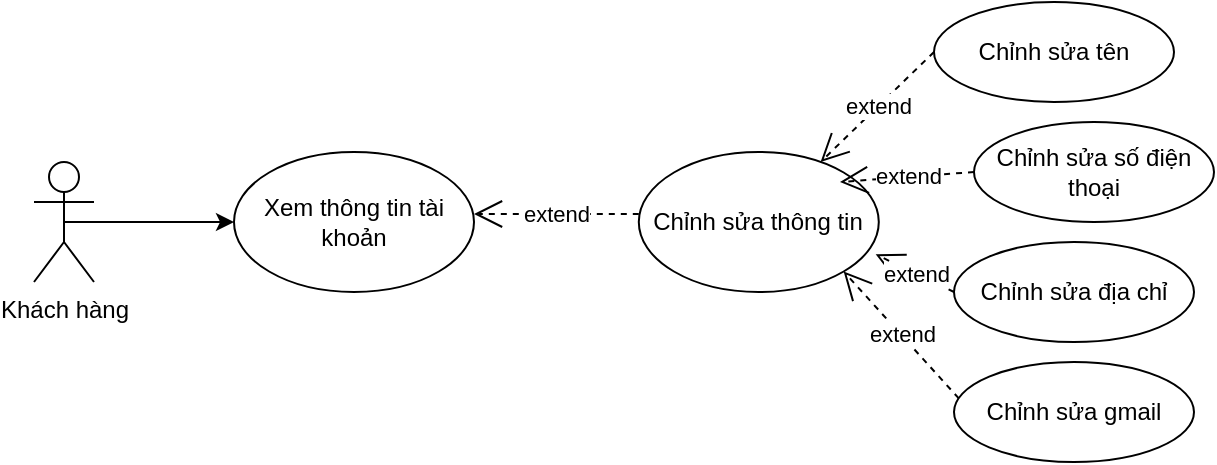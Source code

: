 <mxfile version="24.7.12">
  <diagram name="Trang-1" id="twRpgGdnLdZvOM78sQj8">
    <mxGraphModel dx="1050" dy="557" grid="1" gridSize="10" guides="1" tooltips="1" connect="1" arrows="1" fold="1" page="1" pageScale="1" pageWidth="827" pageHeight="1169" math="0" shadow="0">
      <root>
        <mxCell id="0" />
        <mxCell id="1" parent="0" />
        <mxCell id="HmvyfzcOoQYhJ-aqiPCb-1" value="Khách hàng" style="shape=umlActor;verticalLabelPosition=bottom;verticalAlign=top;html=1;outlineConnect=0;" parent="1" vertex="1">
          <mxGeometry x="70" y="150" width="30" height="60" as="geometry" />
        </mxCell>
        <mxCell id="HmvyfzcOoQYhJ-aqiPCb-3" value="" style="endArrow=classic;html=1;rounded=0;exitX=0.5;exitY=0.5;exitDx=0;exitDy=0;exitPerimeter=0;entryX=0;entryY=0.5;entryDx=0;entryDy=0;" parent="1" source="HmvyfzcOoQYhJ-aqiPCb-1" target="HmvyfzcOoQYhJ-aqiPCb-4" edge="1">
          <mxGeometry width="50" height="50" relative="1" as="geometry">
            <mxPoint x="210" y="220" as="sourcePoint" />
            <mxPoint x="170" y="170" as="targetPoint" />
          </mxGeometry>
        </mxCell>
        <mxCell id="HmvyfzcOoQYhJ-aqiPCb-4" value="Xem thông tin tài khoản" style="ellipse;whiteSpace=wrap;html=1;" parent="1" vertex="1">
          <mxGeometry x="170" y="145" width="120" height="70" as="geometry" />
        </mxCell>
        <mxCell id="HmvyfzcOoQYhJ-aqiPCb-5" value="extend" style="endArrow=open;endSize=12;dashed=1;html=1;rounded=0;entryX=0.98;entryY=0.3;entryDx=0;entryDy=0;entryPerimeter=0;" parent="1" edge="1">
          <mxGeometry width="160" relative="1" as="geometry">
            <mxPoint x="372.4" y="176" as="sourcePoint" />
            <mxPoint x="290.0" y="176" as="targetPoint" />
          </mxGeometry>
        </mxCell>
        <mxCell id="HmvyfzcOoQYhJ-aqiPCb-8" value="Chỉnh sửa thông tin" style="ellipse;whiteSpace=wrap;html=1;" parent="1" vertex="1">
          <mxGeometry x="372.4" y="145" width="120" height="70" as="geometry" />
        </mxCell>
        <mxCell id="XbF8GGHUHGV_srhs2pVO-1" value="Chỉnh sửa tên" style="ellipse;whiteSpace=wrap;html=1;" vertex="1" parent="1">
          <mxGeometry x="520" y="70" width="120" height="50" as="geometry" />
        </mxCell>
        <mxCell id="XbF8GGHUHGV_srhs2pVO-2" value="Chỉnh sửa số điện thoại" style="ellipse;whiteSpace=wrap;html=1;" vertex="1" parent="1">
          <mxGeometry x="540" y="130" width="120" height="50" as="geometry" />
        </mxCell>
        <mxCell id="XbF8GGHUHGV_srhs2pVO-3" value="Chỉnh sửa địa chỉ" style="ellipse;whiteSpace=wrap;html=1;" vertex="1" parent="1">
          <mxGeometry x="530" y="190" width="120" height="50" as="geometry" />
        </mxCell>
        <mxCell id="XbF8GGHUHGV_srhs2pVO-4" value="Chỉnh sửa gmail" style="ellipse;whiteSpace=wrap;html=1;" vertex="1" parent="1">
          <mxGeometry x="530" y="250" width="120" height="50" as="geometry" />
        </mxCell>
        <mxCell id="XbF8GGHUHGV_srhs2pVO-5" value="extend" style="endArrow=open;endSize=12;dashed=1;html=1;rounded=0;exitX=0;exitY=0.5;exitDx=0;exitDy=0;" edge="1" parent="1" source="XbF8GGHUHGV_srhs2pVO-1" target="HmvyfzcOoQYhJ-aqiPCb-8">
          <mxGeometry width="160" relative="1" as="geometry">
            <mxPoint x="452.4" y="260" as="sourcePoint" />
            <mxPoint x="370.0" y="260" as="targetPoint" />
          </mxGeometry>
        </mxCell>
        <mxCell id="XbF8GGHUHGV_srhs2pVO-6" value="extend" style="endArrow=open;endSize=12;dashed=1;html=1;rounded=0;exitX=0;exitY=0.5;exitDx=0;exitDy=0;" edge="1" parent="1" source="XbF8GGHUHGV_srhs2pVO-2">
          <mxGeometry width="160" relative="1" as="geometry">
            <mxPoint x="530" y="105" as="sourcePoint" />
            <mxPoint x="473" y="160" as="targetPoint" />
          </mxGeometry>
        </mxCell>
        <mxCell id="XbF8GGHUHGV_srhs2pVO-7" value="extend" style="endArrow=open;endSize=12;dashed=1;html=1;rounded=0;exitX=0;exitY=0.5;exitDx=0;exitDy=0;entryX=0.987;entryY=0.731;entryDx=0;entryDy=0;entryPerimeter=0;" edge="1" parent="1" source="XbF8GGHUHGV_srhs2pVO-3" target="HmvyfzcOoQYhJ-aqiPCb-8">
          <mxGeometry width="160" relative="1" as="geometry">
            <mxPoint x="540" y="165" as="sourcePoint" />
            <mxPoint x="483" y="170" as="targetPoint" />
          </mxGeometry>
        </mxCell>
        <mxCell id="XbF8GGHUHGV_srhs2pVO-8" value="extend" style="endArrow=open;endSize=12;dashed=1;html=1;rounded=0;exitX=0.02;exitY=0.364;exitDx=0;exitDy=0;entryX=1;entryY=1;entryDx=0;entryDy=0;exitPerimeter=0;" edge="1" parent="1" source="XbF8GGHUHGV_srhs2pVO-4" target="HmvyfzcOoQYhJ-aqiPCb-8">
          <mxGeometry width="160" relative="1" as="geometry">
            <mxPoint x="540" y="225" as="sourcePoint" />
            <mxPoint x="501" y="206" as="targetPoint" />
          </mxGeometry>
        </mxCell>
      </root>
    </mxGraphModel>
  </diagram>
</mxfile>
